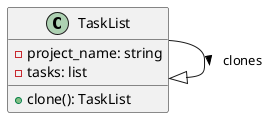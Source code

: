 @startuml
class TaskList {
  -project_name: string
  -tasks: list
  +clone(): TaskList
}

TaskList --|> TaskList : clones >
@enduml
